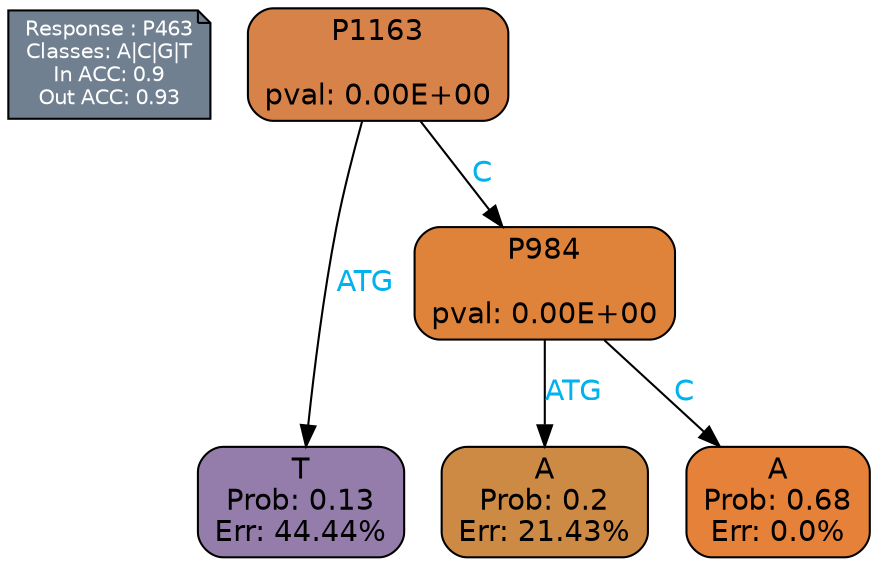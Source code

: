 digraph Tree {
node [shape=box, style="filled, rounded", color="black", fontname=helvetica] ;
graph [ranksep=equally, splines=polylines, bgcolor=transparent, dpi=600] ;
edge [fontname=helvetica] ;
LEGEND [label="Response : P463
Classes: A|C|G|T
In ACC: 0.9
Out ACC: 0.93
",shape=note,align=left,style=filled,fillcolor="slategray",fontcolor="white",fontsize=10];1 [label="P1163

pval: 0.00E+00", fillcolor="#d68249"] ;
2 [label="T
Prob: 0.13
Err: 44.44%", fillcolor="#957dab"] ;
3 [label="P984

pval: 0.00E+00", fillcolor="#df833b"] ;
4 [label="A
Prob: 0.2
Err: 21.43%", fillcolor="#cd8a45"] ;
5 [label="A
Prob: 0.68
Err: 0.0%", fillcolor="#e58139"] ;
1 -> 2 [label="ATG",fontcolor=deepskyblue2] ;
1 -> 3 [label="C",fontcolor=deepskyblue2] ;
3 -> 4 [label="ATG",fontcolor=deepskyblue2] ;
3 -> 5 [label="C",fontcolor=deepskyblue2] ;
{rank = same; 2;4;5;}{rank = same; LEGEND;1;}}